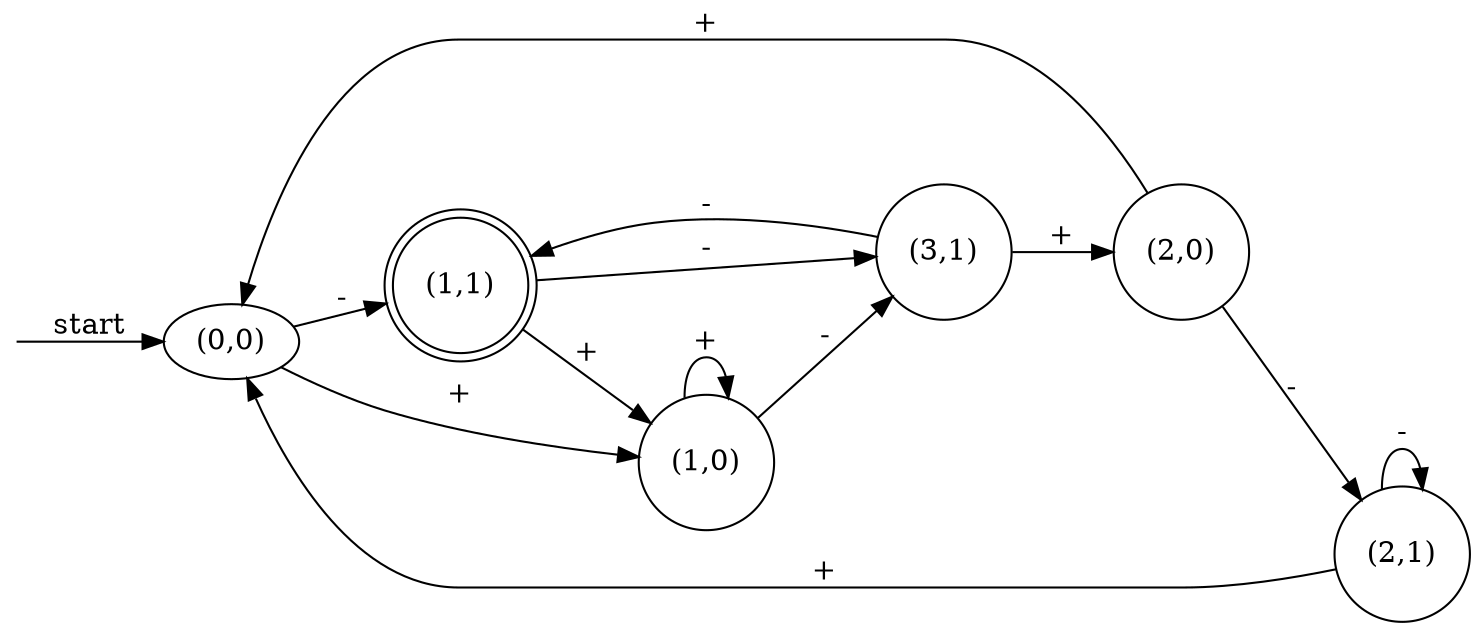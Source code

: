 digraph dfa {
    rankdir = LR;
    __start [style = invis, shape = point];
    __start -> "(0,0)" [ label = "start" ];
    node [shape = doublecircle]; "(1,1)"
    node [shape = circle];
    "(2,0)" -> "(0,0)" [ label = "+" ];
    "(2,0)" -> "(2,1)" [ label = "-" ];
    "(2,1)" -> "(0,0)" [ label = "+" ];
    "(2,1)" -> "(2,1)" [ label = "-" ];
    "(0,0)" -> "(1,0)" [ label = "+" ];
    "(0,0)" -> "(1,1)" [ label = "-" ];
    "(1,0)" -> "(1,0)" [ label = "+" ];
    "(1,0)" -> "(3,1)" [ label = "-" ];
    "(1,1)" -> "(1,0)" [ label = "+" ];
    "(1,1)" -> "(3,1)" [ label = "-" ];
    "(3,1)" -> "(2,0)" [ label = "+" ];
    "(3,1)" -> "(1,1)" [ label = "-" ];
}
